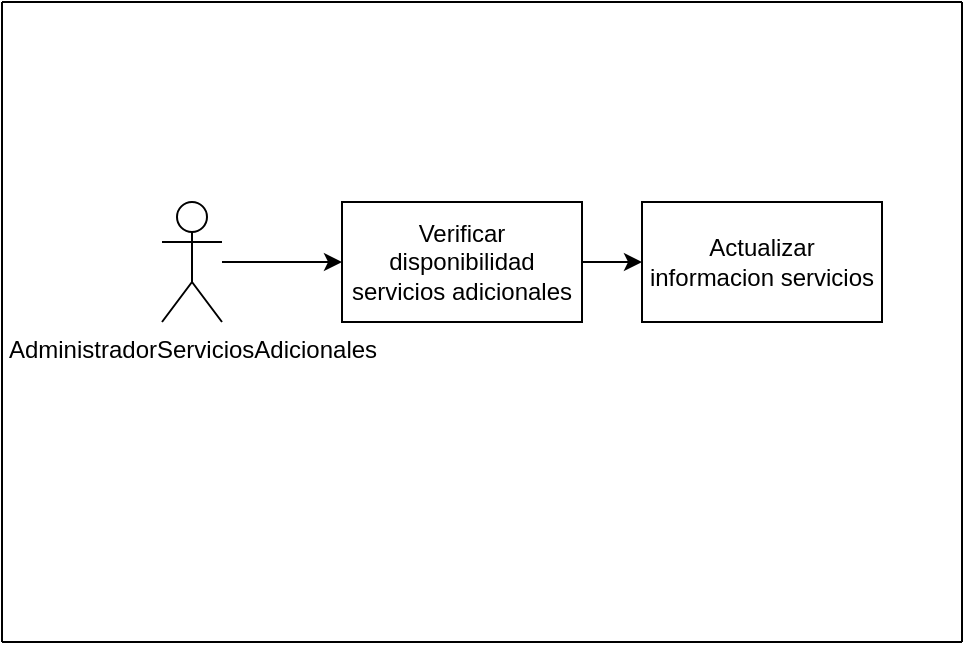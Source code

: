<mxfile version="13.1.3" type="device"><diagram id="_7TvjlDiN7L7MDMR21n9" name="Page-1"><mxGraphModel dx="866" dy="441" grid="1" gridSize="10" guides="1" tooltips="1" connect="1" arrows="1" fold="1" page="1" pageScale="1" pageWidth="850" pageHeight="1100" math="0" shadow="0"><root><mxCell id="0"/><mxCell id="1" parent="0"/><mxCell id="Lv5cjjL8PMh9rTwEyUCC-1" value="AdministradorServiciosAdicionales" style="shape=umlActor;verticalLabelPosition=bottom;labelBackgroundColor=#ffffff;verticalAlign=top;html=1;outlineConnect=0;" vertex="1" parent="1"><mxGeometry x="120" y="140" width="30" height="60" as="geometry"/></mxCell><mxCell id="Lv5cjjL8PMh9rTwEyUCC-5" value="" style="endArrow=none;html=1;" edge="1" parent="1"><mxGeometry width="50" height="50" relative="1" as="geometry"><mxPoint x="40" y="360" as="sourcePoint"/><mxPoint x="40" y="40" as="targetPoint"/></mxGeometry></mxCell><mxCell id="Lv5cjjL8PMh9rTwEyUCC-6" value="" style="endArrow=none;html=1;" edge="1" parent="1"><mxGeometry width="50" height="50" relative="1" as="geometry"><mxPoint x="520" y="360" as="sourcePoint"/><mxPoint x="520" y="40" as="targetPoint"/></mxGeometry></mxCell><mxCell id="Lv5cjjL8PMh9rTwEyUCC-7" value="" style="endArrow=none;html=1;" edge="1" parent="1"><mxGeometry width="50" height="50" relative="1" as="geometry"><mxPoint x="40" y="360" as="sourcePoint"/><mxPoint x="520" y="360" as="targetPoint"/></mxGeometry></mxCell><mxCell id="Lv5cjjL8PMh9rTwEyUCC-8" value="" style="endArrow=none;html=1;" edge="1" parent="1"><mxGeometry width="50" height="50" relative="1" as="geometry"><mxPoint x="40" y="40" as="sourcePoint"/><mxPoint x="520" y="40" as="targetPoint"/></mxGeometry></mxCell><mxCell id="Lv5cjjL8PMh9rTwEyUCC-9" value="" style="endArrow=classic;html=1;" edge="1" parent="1" source="Lv5cjjL8PMh9rTwEyUCC-1"><mxGeometry width="50" height="50" relative="1" as="geometry"><mxPoint x="400" y="280" as="sourcePoint"/><mxPoint x="210" y="170" as="targetPoint"/></mxGeometry></mxCell><mxCell id="Lv5cjjL8PMh9rTwEyUCC-10" value="Verificar disponibilidad servicios adicionales" style="rounded=0;whiteSpace=wrap;html=1;" vertex="1" parent="1"><mxGeometry x="210" y="140" width="120" height="60" as="geometry"/></mxCell><mxCell id="Lv5cjjL8PMh9rTwEyUCC-11" value="" style="endArrow=classic;html=1;exitX=1;exitY=0.5;exitDx=0;exitDy=0;" edge="1" parent="1" source="Lv5cjjL8PMh9rTwEyUCC-10" target="Lv5cjjL8PMh9rTwEyUCC-12"><mxGeometry width="50" height="50" relative="1" as="geometry"><mxPoint x="400" y="280" as="sourcePoint"/><mxPoint x="420" y="170" as="targetPoint"/></mxGeometry></mxCell><mxCell id="Lv5cjjL8PMh9rTwEyUCC-12" value="Actualizar informacion servicios" style="rounded=0;whiteSpace=wrap;html=1;" vertex="1" parent="1"><mxGeometry x="360" y="140" width="120" height="60" as="geometry"/></mxCell></root></mxGraphModel></diagram></mxfile>